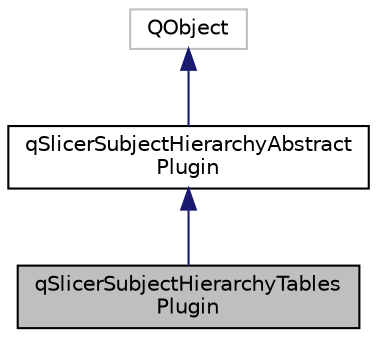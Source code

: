 digraph "qSlicerSubjectHierarchyTablesPlugin"
{
  bgcolor="transparent";
  edge [fontname="Helvetica",fontsize="10",labelfontname="Helvetica",labelfontsize="10"];
  node [fontname="Helvetica",fontsize="10",shape=record];
  Node0 [label="qSlicerSubjectHierarchyTables\lPlugin",height=0.2,width=0.4,color="black", fillcolor="grey75", style="filled", fontcolor="black"];
  Node1 -> Node0 [dir="back",color="midnightblue",fontsize="10",style="solid",fontname="Helvetica"];
  Node1 [label="qSlicerSubjectHierarchyAbstract\lPlugin",height=0.2,width=0.4,color="black",URL="$classqSlicerSubjectHierarchyAbstractPlugin.html",tooltip="Abstract plugin for handling Subject Hierarchy items. "];
  Node2 -> Node1 [dir="back",color="midnightblue",fontsize="10",style="solid",fontname="Helvetica"];
  Node2 [label="QObject",height=0.2,width=0.4,color="grey75"];
}
